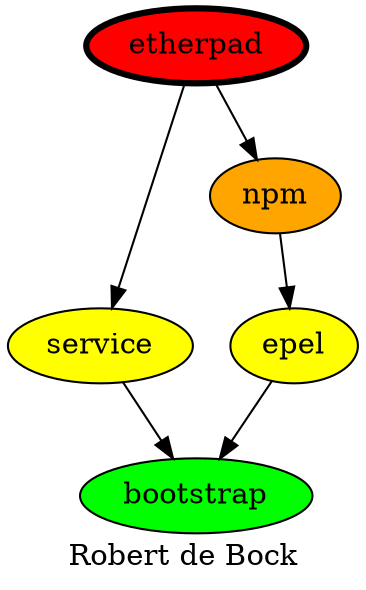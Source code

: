 digraph PhiloDilemma {
  label = "Robert de Bock" ;
  overlap=false
  {
    bootstrap [fillcolor=green style=filled]
    service [fillcolor=yellow style=filled]
    epel [fillcolor=yellow style=filled]
    npm [fillcolor=orange style=filled]
    etherpad [fillcolor=red style=filled penwidth=3]
  }
  {epel service} -> bootstrap
  npm -> epel
  etherpad -> {npm service}
}
